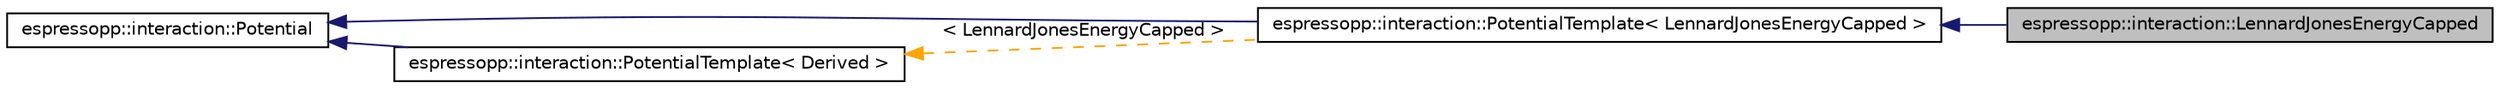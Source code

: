 digraph G
{
  edge [fontname="Helvetica",fontsize="10",labelfontname="Helvetica",labelfontsize="10"];
  node [fontname="Helvetica",fontsize="10",shape=record];
  rankdir="LR";
  Node1 [label="espressopp::interaction::LennardJonesEnergyCapped",height=0.2,width=0.4,color="black", fillcolor="grey75", style="filled" fontcolor="black"];
  Node2 -> Node1 [dir="back",color="midnightblue",fontsize="10",style="solid",fontname="Helvetica"];
  Node2 [label="espressopp::interaction::PotentialTemplate\< LennardJonesEnergyCapped \>",height=0.2,width=0.4,color="black", fillcolor="white", style="filled",URL="$classespressopp_1_1interaction_1_1PotentialTemplate.html"];
  Node3 -> Node2 [dir="back",color="midnightblue",fontsize="10",style="solid",fontname="Helvetica"];
  Node3 [label="espressopp::interaction::Potential",height=0.2,width=0.4,color="black", fillcolor="white", style="filled",URL="$classespressopp_1_1interaction_1_1Potential.html"];
  Node4 -> Node2 [dir="back",color="orange",fontsize="10",style="dashed",label=" \< LennardJonesEnergyCapped \>" ,fontname="Helvetica"];
  Node4 [label="espressopp::interaction::PotentialTemplate\< Derived \>",height=0.2,width=0.4,color="black", fillcolor="white", style="filled",URL="$classespressopp_1_1interaction_1_1PotentialTemplate.html",tooltip="Provides a template for the simple implementation of a shifted, absolute distance dependent potential..."];
  Node3 -> Node4 [dir="back",color="midnightblue",fontsize="10",style="solid",fontname="Helvetica"];
}
